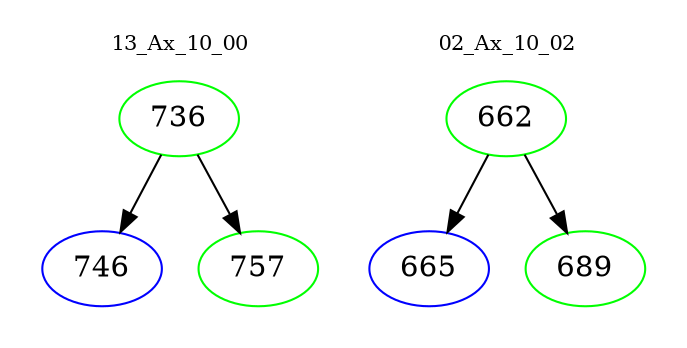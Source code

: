 digraph{
subgraph cluster_0 {
color = white
label = "13_Ax_10_00";
fontsize=10;
T0_736 [label="736", color="green"]
T0_736 -> T0_746 [color="black"]
T0_746 [label="746", color="blue"]
T0_736 -> T0_757 [color="black"]
T0_757 [label="757", color="green"]
}
subgraph cluster_1 {
color = white
label = "02_Ax_10_02";
fontsize=10;
T1_662 [label="662", color="green"]
T1_662 -> T1_665 [color="black"]
T1_665 [label="665", color="blue"]
T1_662 -> T1_689 [color="black"]
T1_689 [label="689", color="green"]
}
}
